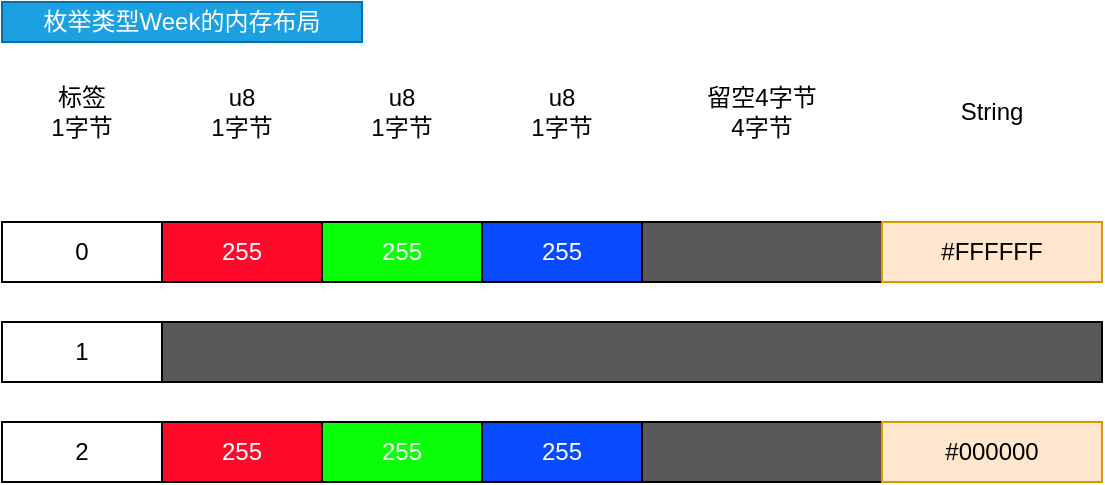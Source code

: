 <mxfile version="20.2.0" type="github">
  <diagram id="KWpwURfB7rHuXTJCAP7D" name="第 1 页">
    <mxGraphModel dx="2692" dy="634" grid="1" gridSize="10" guides="1" tooltips="1" connect="1" arrows="1" fold="1" page="1" pageScale="1" pageWidth="827" pageHeight="1169" math="0" shadow="0">
      <root>
        <mxCell id="0" />
        <mxCell id="1" parent="0" />
        <mxCell id="1AF5RXiKY2fiIgN_QnTK-1" value="0" style="rounded=0;whiteSpace=wrap;html=1;" vertex="1" parent="1">
          <mxGeometry x="-1520" y="250" width="80" height="30" as="geometry" />
        </mxCell>
        <mxCell id="1AF5RXiKY2fiIgN_QnTK-2" value="&lt;font color=&quot;#ffffff&quot;&gt;255&lt;/font&gt;" style="rounded=0;whiteSpace=wrap;html=1;fillColor=#FF0829;" vertex="1" parent="1">
          <mxGeometry x="-1440" y="250" width="80" height="30" as="geometry" />
        </mxCell>
        <mxCell id="1AF5RXiKY2fiIgN_QnTK-3" value="&lt;font color=&quot;#ffffff&quot;&gt;255&lt;/font&gt;" style="rounded=0;whiteSpace=wrap;html=1;fillColor=#08FF08;" vertex="1" parent="1">
          <mxGeometry x="-1360" y="250" width="80" height="30" as="geometry" />
        </mxCell>
        <mxCell id="1AF5RXiKY2fiIgN_QnTK-5" value="&lt;font color=&quot;#ffffff&quot;&gt;255&lt;/font&gt;" style="rounded=0;whiteSpace=wrap;html=1;fillColor=#084AFF;" vertex="1" parent="1">
          <mxGeometry x="-1280" y="250" width="80" height="30" as="geometry" />
        </mxCell>
        <mxCell id="1AF5RXiKY2fiIgN_QnTK-6" value="" style="rounded=0;whiteSpace=wrap;html=1;fillColor=#595959;" vertex="1" parent="1">
          <mxGeometry x="-1200" y="250" width="120" height="30" as="geometry" />
        </mxCell>
        <mxCell id="1AF5RXiKY2fiIgN_QnTK-8" value="#FFFFFF" style="rounded=0;whiteSpace=wrap;html=1;fillColor=#ffe6cc;strokeColor=#d79b00;" vertex="1" parent="1">
          <mxGeometry x="-1080" y="250" width="110" height="30" as="geometry" />
        </mxCell>
        <mxCell id="1AF5RXiKY2fiIgN_QnTK-10" value="1" style="rounded=0;whiteSpace=wrap;html=1;" vertex="1" parent="1">
          <mxGeometry x="-1520" y="300" width="80" height="30" as="geometry" />
        </mxCell>
        <mxCell id="1AF5RXiKY2fiIgN_QnTK-14" value="" style="rounded=0;whiteSpace=wrap;html=1;fillColor=#595959;" vertex="1" parent="1">
          <mxGeometry x="-1440" y="300" width="470" height="30" as="geometry" />
        </mxCell>
        <mxCell id="1AF5RXiKY2fiIgN_QnTK-16" value="2" style="rounded=0;whiteSpace=wrap;html=1;" vertex="1" parent="1">
          <mxGeometry x="-1520" y="350" width="80" height="30" as="geometry" />
        </mxCell>
        <mxCell id="1AF5RXiKY2fiIgN_QnTK-20" value="" style="rounded=0;whiteSpace=wrap;html=1;fillColor=#595959;" vertex="1" parent="1">
          <mxGeometry x="-1200" y="350" width="120" height="30" as="geometry" />
        </mxCell>
        <mxCell id="1AF5RXiKY2fiIgN_QnTK-21" value="#000000" style="rounded=0;whiteSpace=wrap;html=1;fillColor=#ffe6cc;strokeColor=#d79b00;" vertex="1" parent="1">
          <mxGeometry x="-1080" y="350" width="110" height="30" as="geometry" />
        </mxCell>
        <mxCell id="1AF5RXiKY2fiIgN_QnTK-22" value="&lt;font color=&quot;#ffffff&quot;&gt;255&lt;/font&gt;" style="rounded=0;whiteSpace=wrap;html=1;fillColor=#FF0829;" vertex="1" parent="1">
          <mxGeometry x="-1440" y="350" width="80" height="30" as="geometry" />
        </mxCell>
        <mxCell id="1AF5RXiKY2fiIgN_QnTK-23" value="&lt;font color=&quot;#ffffff&quot;&gt;255&lt;/font&gt;" style="rounded=0;whiteSpace=wrap;html=1;fillColor=#08FF08;" vertex="1" parent="1">
          <mxGeometry x="-1360" y="350" width="80" height="30" as="geometry" />
        </mxCell>
        <mxCell id="1AF5RXiKY2fiIgN_QnTK-25" value="&lt;font color=&quot;#ffffff&quot;&gt;255&lt;/font&gt;" style="rounded=0;whiteSpace=wrap;html=1;fillColor=#084AFF;" vertex="1" parent="1">
          <mxGeometry x="-1280" y="350" width="80" height="30" as="geometry" />
        </mxCell>
        <mxCell id="1AF5RXiKY2fiIgN_QnTK-26" value="&lt;font color=&quot;#000000&quot;&gt;标签&lt;br&gt;1字节&lt;br&gt;&lt;/font&gt;" style="text;html=1;strokeColor=none;fillColor=none;align=center;verticalAlign=middle;whiteSpace=wrap;rounded=0;fontColor=#FFFFFF;" vertex="1" parent="1">
          <mxGeometry x="-1510" y="180" width="60" height="30" as="geometry" />
        </mxCell>
        <mxCell id="1AF5RXiKY2fiIgN_QnTK-27" value="&lt;span style=&quot;color: rgb(0, 0, 0);&quot;&gt;u8&lt;br&gt;1字节&lt;br&gt;&lt;/span&gt;" style="text;html=1;strokeColor=none;fillColor=none;align=center;verticalAlign=middle;whiteSpace=wrap;rounded=0;fontColor=#FFFFFF;" vertex="1" parent="1">
          <mxGeometry x="-1430" y="180" width="60" height="30" as="geometry" />
        </mxCell>
        <mxCell id="1AF5RXiKY2fiIgN_QnTK-29" value="&lt;font color=&quot;#000000&quot;&gt;u8&lt;br&gt;1字节&lt;br&gt;&lt;/font&gt;" style="text;html=1;strokeColor=none;fillColor=none;align=center;verticalAlign=middle;whiteSpace=wrap;rounded=0;fontColor=#FFFFFF;" vertex="1" parent="1">
          <mxGeometry x="-1350" y="180" width="60" height="30" as="geometry" />
        </mxCell>
        <mxCell id="1AF5RXiKY2fiIgN_QnTK-31" value="&lt;span style=&quot;color: rgb(0, 0, 0);&quot;&gt;u8&lt;/span&gt;&lt;br style=&quot;color: rgb(0, 0, 0);&quot;&gt;&lt;span style=&quot;color: rgb(0, 0, 0);&quot;&gt;1字节&lt;/span&gt;" style="text;html=1;strokeColor=none;fillColor=none;align=center;verticalAlign=middle;whiteSpace=wrap;rounded=0;fontColor=#FFFFFF;" vertex="1" parent="1">
          <mxGeometry x="-1270" y="180" width="60" height="30" as="geometry" />
        </mxCell>
        <mxCell id="1AF5RXiKY2fiIgN_QnTK-33" value="&lt;font color=&quot;#000000&quot;&gt;留空4字节&lt;br&gt;4字节&lt;br&gt;&lt;/font&gt;" style="text;html=1;strokeColor=none;fillColor=none;align=center;verticalAlign=middle;whiteSpace=wrap;rounded=0;fontColor=#FFFFFF;" vertex="1" parent="1">
          <mxGeometry x="-1170" y="180" width="60" height="30" as="geometry" />
        </mxCell>
        <mxCell id="1AF5RXiKY2fiIgN_QnTK-35" value="&lt;font color=&quot;#000000&quot;&gt;String&lt;/font&gt;" style="text;html=1;strokeColor=none;fillColor=none;align=center;verticalAlign=middle;whiteSpace=wrap;rounded=0;fontColor=#FFFFFF;" vertex="1" parent="1">
          <mxGeometry x="-1055" y="180" width="60" height="30" as="geometry" />
        </mxCell>
        <mxCell id="1AF5RXiKY2fiIgN_QnTK-38" value="&lt;font color=&quot;#ffffff&quot;&gt;枚举类型Week的内存布局&lt;/font&gt;" style="rounded=0;whiteSpace=wrap;html=1;fillColor=#1ba1e2;strokeColor=#006EAF;fontColor=#ffffff;" vertex="1" parent="1">
          <mxGeometry x="-1520" y="140" width="180" height="20" as="geometry" />
        </mxCell>
      </root>
    </mxGraphModel>
  </diagram>
</mxfile>
